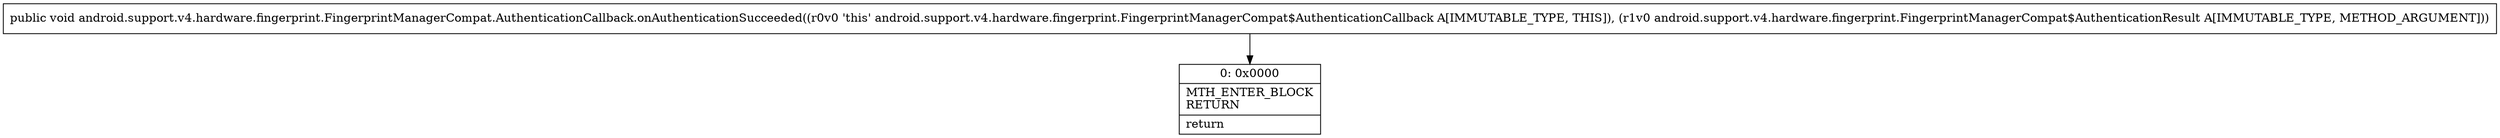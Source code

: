 digraph "CFG forandroid.support.v4.hardware.fingerprint.FingerprintManagerCompat.AuthenticationCallback.onAuthenticationSucceeded(Landroid\/support\/v4\/hardware\/fingerprint\/FingerprintManagerCompat$AuthenticationResult;)V" {
Node_0 [shape=record,label="{0\:\ 0x0000|MTH_ENTER_BLOCK\lRETURN\l|return\l}"];
MethodNode[shape=record,label="{public void android.support.v4.hardware.fingerprint.FingerprintManagerCompat.AuthenticationCallback.onAuthenticationSucceeded((r0v0 'this' android.support.v4.hardware.fingerprint.FingerprintManagerCompat$AuthenticationCallback A[IMMUTABLE_TYPE, THIS]), (r1v0 android.support.v4.hardware.fingerprint.FingerprintManagerCompat$AuthenticationResult A[IMMUTABLE_TYPE, METHOD_ARGUMENT])) }"];
MethodNode -> Node_0;
}

